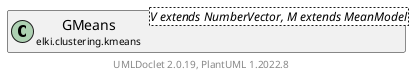 @startuml
    remove .*\.(Instance|Par|Parameterizer|Factory)$
    set namespaceSeparator none
    hide empty fields
    hide empty methods

    class "<size:14>GMeans.Par\n<size:10>elki.clustering.kmeans" as elki.clustering.kmeans.GMeans.Par<V extends NumberVector, M extends MeanModel> [[GMeans.Par.html]] {
        {static} +CRITICAL_ID: OptionID
        #critical: double
        #configureInformationCriterion(Parameterization): void
        +make(): GMeans<V extends NumberVector, M extends MeanModel>
    }

    class "<size:14>XMeans.Par\n<size:10>elki.clustering.kmeans" as elki.clustering.kmeans.XMeans.Par<V extends NumberVector, M extends MeanModel>
    class "<size:14>GMeans\n<size:10>elki.clustering.kmeans" as elki.clustering.kmeans.GMeans<V extends NumberVector, M extends MeanModel> [[GMeans.html]]

    elki.clustering.kmeans.XMeans.Par <|-- elki.clustering.kmeans.GMeans.Par
    elki.clustering.kmeans.GMeans +-- elki.clustering.kmeans.GMeans.Par

    center footer UMLDoclet 2.0.19, PlantUML 1.2022.8
@enduml
